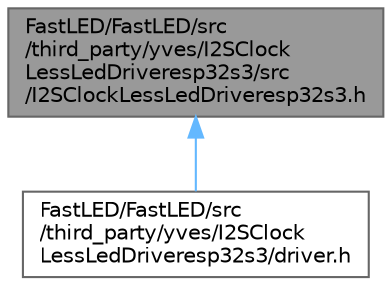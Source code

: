 digraph "FastLED/FastLED/src/third_party/yves/I2SClockLessLedDriveresp32s3/src/I2SClockLessLedDriveresp32s3.h"
{
 // LATEX_PDF_SIZE
  bgcolor="transparent";
  edge [fontname=Helvetica,fontsize=10,labelfontname=Helvetica,labelfontsize=10];
  node [fontname=Helvetica,fontsize=10,shape=box,height=0.2,width=0.4];
  Node1 [id="Node000001",label="FastLED/FastLED/src\l/third_party/yves/I2SClock\lLessLedDriveresp32s3/src\l/I2SClockLessLedDriveresp32s3.h",height=0.2,width=0.4,color="gray40", fillcolor="grey60", style="filled", fontcolor="black",tooltip=" "];
  Node1 -> Node2 [id="edge1_Node000001_Node000002",dir="back",color="steelblue1",style="solid",tooltip=" "];
  Node2 [id="Node000002",label="FastLED/FastLED/src\l/third_party/yves/I2SClock\lLessLedDriveresp32s3/driver.h",height=0.2,width=0.4,color="grey40", fillcolor="white", style="filled",URL="$db/de4/driver_8h.html",tooltip=" "];
}
